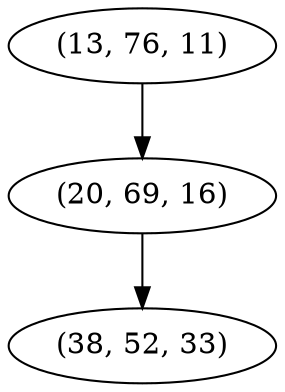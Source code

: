 digraph tree {
    "(13, 76, 11)";
    "(20, 69, 16)";
    "(38, 52, 33)";
    "(13, 76, 11)" -> "(20, 69, 16)";
    "(20, 69, 16)" -> "(38, 52, 33)";
}

